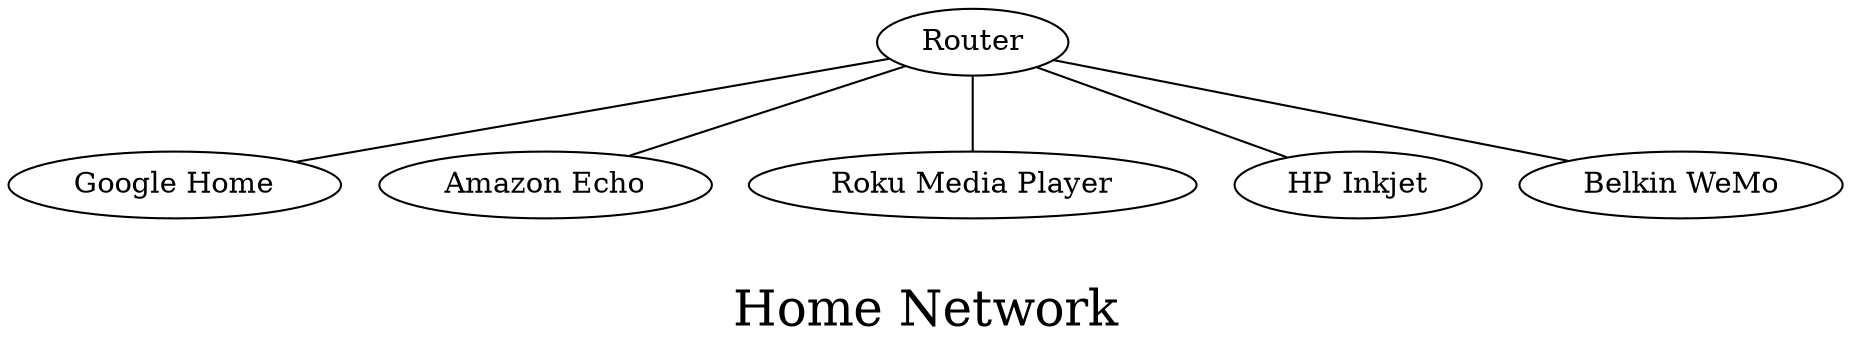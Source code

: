 /*****
Home Network
*****/

graph G {
  graph [splines=true overlap=false]
  node  [shape=ellipse, width=0.3, height=0.3]
  1 [label="Router"];
  2 [label="Google Home"];
  3 [label="Amazon Echo"];
  4 [label="Roku Media Player"];
  5 [label="HP Inkjet"];
  6 [label="Belkin WeMo"];
  1 -- 2;
  1 -- 3;
  1 -- 4;
  1 -- 5;
  1 -- 6;
  label = "\nHome Network\n";  fontsize=24;
}
